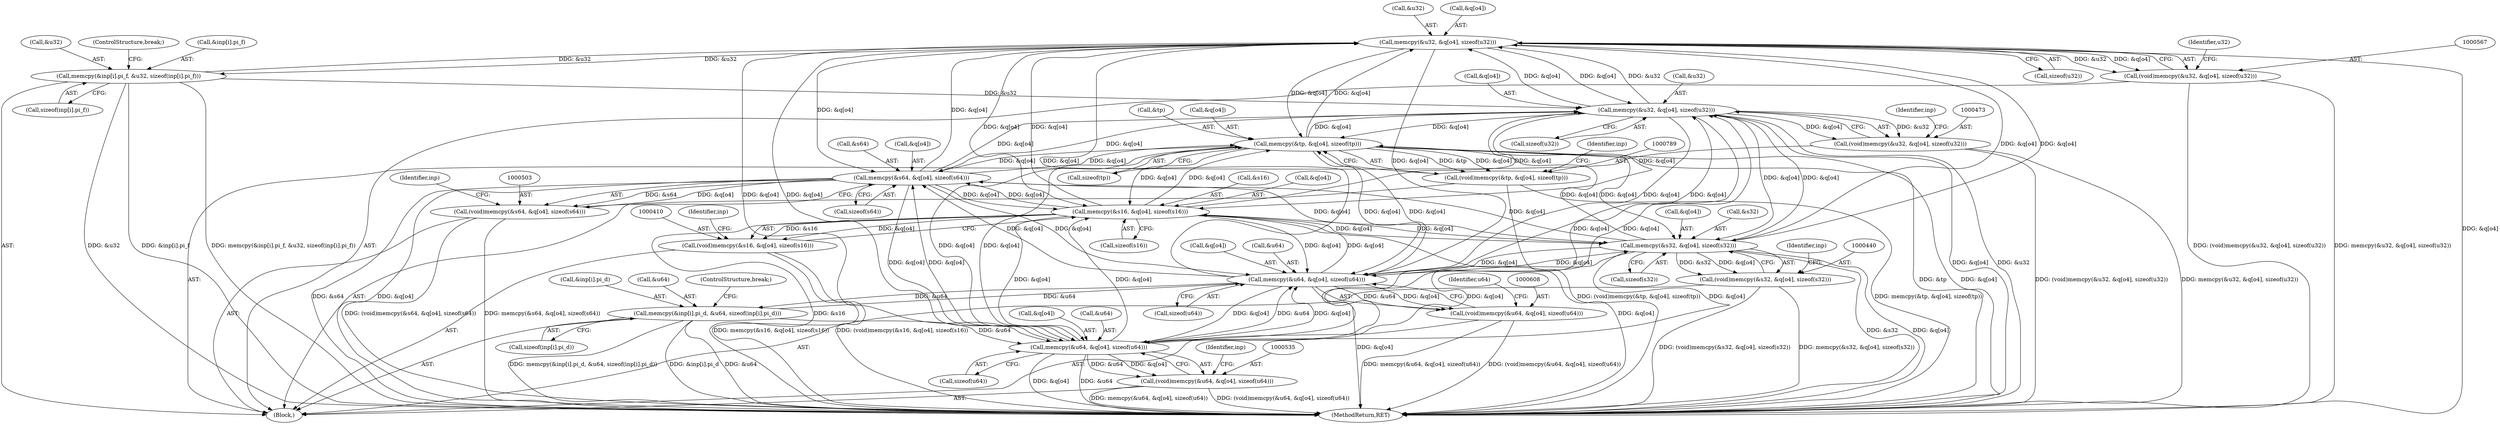 digraph "0_file_1aec04dbf8a24b8a6ba64c4f74efa0628e36db0b@API" {
"1000568" [label="(Call,memcpy(&u32, &q[o4], sizeof(u32)))"];
"1000581" [label="(Call,memcpy(&inp[i].pi_f, &u32, sizeof(inp[i].pi_f)))"];
"1000568" [label="(Call,memcpy(&u32, &q[o4], sizeof(u32)))"];
"1000474" [label="(Call,memcpy(&u32, &q[o4], sizeof(u32)))"];
"1000790" [label="(Call,memcpy(&tp, &q[o4], sizeof(tp)))"];
"1000504" [label="(Call,memcpy(&s64, &q[o4], sizeof(s64)))"];
"1000411" [label="(Call,memcpy(&s16, &q[o4], sizeof(s16)))"];
"1000536" [label="(Call,memcpy(&u64, &q[o4], sizeof(u64)))"];
"1000624" [label="(Call,memcpy(&inp[i].pi_d, &u64, sizeof(inp[i].pi_d)))"];
"1000609" [label="(Call,memcpy(&u64, &q[o4], sizeof(u64)))"];
"1000441" [label="(Call,memcpy(&s32, &q[o4], sizeof(s32)))"];
"1000409" [label="(Call,(void)memcpy(&s16, &q[o4], sizeof(s16)))"];
"1000439" [label="(Call,(void)memcpy(&s32, &q[o4], sizeof(s32)))"];
"1000472" [label="(Call,(void)memcpy(&u32, &q[o4], sizeof(u32)))"];
"1000502" [label="(Call,(void)memcpy(&s64, &q[o4], sizeof(s64)))"];
"1000534" [label="(Call,(void)memcpy(&u64, &q[o4], sizeof(u64)))"];
"1000566" [label="(Call,(void)memcpy(&u32, &q[o4], sizeof(u32)))"];
"1000607" [label="(Call,(void)memcpy(&u64, &q[o4], sizeof(u64)))"];
"1000788" [label="(Call,(void)memcpy(&tp, &q[o4], sizeof(tp)))"];
"1000841" [label="(MethodReturn,RET)"];
"1000543" [label="(Call,sizeof(u64))"];
"1000439" [label="(Call,(void)memcpy(&s32, &q[o4], sizeof(s32)))"];
"1000539" [label="(Call,&q[o4])"];
"1000504" [label="(Call,memcpy(&s64, &q[o4], sizeof(s64)))"];
"1000448" [label="(Call,sizeof(s32))"];
"1000442" [label="(Call,&s32)"];
"1000590" [label="(Call,sizeof(inp[i].pi_f))"];
"1000581" [label="(Call,memcpy(&inp[i].pi_f, &u32, sizeof(inp[i].pi_f)))"];
"1000537" [label="(Call,&u64)"];
"1000797" [label="(Call,sizeof(tp))"];
"1000612" [label="(Call,&q[o4])"];
"1000444" [label="(Call,&q[o4])"];
"1000453" [label="(Identifier,inp)"];
"1000414" [label="(Call,&q[o4])"];
"1000534" [label="(Call,(void)memcpy(&u64, &q[o4], sizeof(u64)))"];
"1000475" [label="(Call,&u32)"];
"1000790" [label="(Call,memcpy(&tp, &q[o4], sizeof(tp)))"];
"1000481" [label="(Call,sizeof(u32))"];
"1000409" [label="(Call,(void)memcpy(&s16, &q[o4], sizeof(s16)))"];
"1000412" [label="(Call,&s16)"];
"1000639" [label="(ControlStructure,break;)"];
"1000609" [label="(Call,memcpy(&u64, &q[o4], sizeof(u64)))"];
"1000625" [label="(Call,&inp[i].pi_d)"];
"1000472" [label="(Call,(void)memcpy(&u32, &q[o4], sizeof(u32)))"];
"1000516" [label="(Identifier,inp)"];
"1000486" [label="(Identifier,inp)"];
"1000616" [label="(Call,sizeof(u64))"];
"1000505" [label="(Call,&s64)"];
"1000536" [label="(Call,memcpy(&u64, &q[o4], sizeof(u64)))"];
"1000441" [label="(Call,memcpy(&s32, &q[o4], sizeof(s32)))"];
"1000395" [label="(Block,)"];
"1000507" [label="(Call,&q[o4])"];
"1000610" [label="(Call,&u64)"];
"1000477" [label="(Call,&q[o4])"];
"1000791" [label="(Call,&tp)"];
"1000423" [label="(Identifier,inp)"];
"1000588" [label="(Call,&u32)"];
"1000607" [label="(Call,(void)memcpy(&u64, &q[o4], sizeof(u64)))"];
"1000502" [label="(Call,(void)memcpy(&s64, &q[o4], sizeof(s64)))"];
"1000411" [label="(Call,memcpy(&s16, &q[o4], sizeof(s16)))"];
"1000596" [label="(ControlStructure,break;)"];
"1000511" [label="(Call,sizeof(s64))"];
"1000548" [label="(Identifier,inp)"];
"1000474" [label="(Call,memcpy(&u32, &q[o4], sizeof(u32)))"];
"1000578" [label="(Identifier,u32)"];
"1000619" [label="(Identifier,u64)"];
"1000788" [label="(Call,(void)memcpy(&tp, &q[o4], sizeof(tp)))"];
"1000802" [label="(Identifier,inp)"];
"1000582" [label="(Call,&inp[i].pi_f)"];
"1000566" [label="(Call,(void)memcpy(&u32, &q[o4], sizeof(u32)))"];
"1000575" [label="(Call,sizeof(u32))"];
"1000569" [label="(Call,&u32)"];
"1000624" [label="(Call,memcpy(&inp[i].pi_d, &u64, sizeof(inp[i].pi_d)))"];
"1000633" [label="(Call,sizeof(inp[i].pi_d))"];
"1000418" [label="(Call,sizeof(s16))"];
"1000571" [label="(Call,&q[o4])"];
"1000793" [label="(Call,&q[o4])"];
"1000631" [label="(Call,&u64)"];
"1000568" [label="(Call,memcpy(&u32, &q[o4], sizeof(u32)))"];
"1000568" -> "1000566"  [label="AST: "];
"1000568" -> "1000575"  [label="CFG: "];
"1000569" -> "1000568"  [label="AST: "];
"1000571" -> "1000568"  [label="AST: "];
"1000575" -> "1000568"  [label="AST: "];
"1000566" -> "1000568"  [label="CFG: "];
"1000568" -> "1000841"  [label="DDG: &q[o4]"];
"1000568" -> "1000411"  [label="DDG: &q[o4]"];
"1000568" -> "1000441"  [label="DDG: &q[o4]"];
"1000568" -> "1000474"  [label="DDG: &q[o4]"];
"1000568" -> "1000504"  [label="DDG: &q[o4]"];
"1000568" -> "1000536"  [label="DDG: &q[o4]"];
"1000568" -> "1000566"  [label="DDG: &u32"];
"1000568" -> "1000566"  [label="DDG: &q[o4]"];
"1000581" -> "1000568"  [label="DDG: &u32"];
"1000474" -> "1000568"  [label="DDG: &u32"];
"1000474" -> "1000568"  [label="DDG: &q[o4]"];
"1000790" -> "1000568"  [label="DDG: &q[o4]"];
"1000504" -> "1000568"  [label="DDG: &q[o4]"];
"1000411" -> "1000568"  [label="DDG: &q[o4]"];
"1000536" -> "1000568"  [label="DDG: &q[o4]"];
"1000609" -> "1000568"  [label="DDG: &q[o4]"];
"1000441" -> "1000568"  [label="DDG: &q[o4]"];
"1000568" -> "1000581"  [label="DDG: &u32"];
"1000568" -> "1000609"  [label="DDG: &q[o4]"];
"1000568" -> "1000790"  [label="DDG: &q[o4]"];
"1000581" -> "1000395"  [label="AST: "];
"1000581" -> "1000590"  [label="CFG: "];
"1000582" -> "1000581"  [label="AST: "];
"1000588" -> "1000581"  [label="AST: "];
"1000590" -> "1000581"  [label="AST: "];
"1000596" -> "1000581"  [label="CFG: "];
"1000581" -> "1000841"  [label="DDG: &u32"];
"1000581" -> "1000841"  [label="DDG: &inp[i].pi_f"];
"1000581" -> "1000841"  [label="DDG: memcpy(&inp[i].pi_f, &u32, sizeof(inp[i].pi_f))"];
"1000581" -> "1000474"  [label="DDG: &u32"];
"1000474" -> "1000472"  [label="AST: "];
"1000474" -> "1000481"  [label="CFG: "];
"1000475" -> "1000474"  [label="AST: "];
"1000477" -> "1000474"  [label="AST: "];
"1000481" -> "1000474"  [label="AST: "];
"1000472" -> "1000474"  [label="CFG: "];
"1000474" -> "1000841"  [label="DDG: &q[o4]"];
"1000474" -> "1000841"  [label="DDG: &u32"];
"1000474" -> "1000411"  [label="DDG: &q[o4]"];
"1000474" -> "1000441"  [label="DDG: &q[o4]"];
"1000474" -> "1000472"  [label="DDG: &u32"];
"1000474" -> "1000472"  [label="DDG: &q[o4]"];
"1000790" -> "1000474"  [label="DDG: &q[o4]"];
"1000504" -> "1000474"  [label="DDG: &q[o4]"];
"1000411" -> "1000474"  [label="DDG: &q[o4]"];
"1000536" -> "1000474"  [label="DDG: &q[o4]"];
"1000609" -> "1000474"  [label="DDG: &q[o4]"];
"1000441" -> "1000474"  [label="DDG: &q[o4]"];
"1000474" -> "1000504"  [label="DDG: &q[o4]"];
"1000474" -> "1000536"  [label="DDG: &q[o4]"];
"1000474" -> "1000609"  [label="DDG: &q[o4]"];
"1000474" -> "1000790"  [label="DDG: &q[o4]"];
"1000790" -> "1000788"  [label="AST: "];
"1000790" -> "1000797"  [label="CFG: "];
"1000791" -> "1000790"  [label="AST: "];
"1000793" -> "1000790"  [label="AST: "];
"1000797" -> "1000790"  [label="AST: "];
"1000788" -> "1000790"  [label="CFG: "];
"1000790" -> "1000841"  [label="DDG: &tp"];
"1000790" -> "1000841"  [label="DDG: &q[o4]"];
"1000790" -> "1000411"  [label="DDG: &q[o4]"];
"1000790" -> "1000441"  [label="DDG: &q[o4]"];
"1000790" -> "1000504"  [label="DDG: &q[o4]"];
"1000790" -> "1000536"  [label="DDG: &q[o4]"];
"1000790" -> "1000609"  [label="DDG: &q[o4]"];
"1000790" -> "1000788"  [label="DDG: &tp"];
"1000790" -> "1000788"  [label="DDG: &q[o4]"];
"1000504" -> "1000790"  [label="DDG: &q[o4]"];
"1000411" -> "1000790"  [label="DDG: &q[o4]"];
"1000536" -> "1000790"  [label="DDG: &q[o4]"];
"1000609" -> "1000790"  [label="DDG: &q[o4]"];
"1000441" -> "1000790"  [label="DDG: &q[o4]"];
"1000504" -> "1000502"  [label="AST: "];
"1000504" -> "1000511"  [label="CFG: "];
"1000505" -> "1000504"  [label="AST: "];
"1000507" -> "1000504"  [label="AST: "];
"1000511" -> "1000504"  [label="AST: "];
"1000502" -> "1000504"  [label="CFG: "];
"1000504" -> "1000841"  [label="DDG: &q[o4]"];
"1000504" -> "1000841"  [label="DDG: &s64"];
"1000504" -> "1000411"  [label="DDG: &q[o4]"];
"1000504" -> "1000441"  [label="DDG: &q[o4]"];
"1000504" -> "1000502"  [label="DDG: &s64"];
"1000504" -> "1000502"  [label="DDG: &q[o4]"];
"1000411" -> "1000504"  [label="DDG: &q[o4]"];
"1000536" -> "1000504"  [label="DDG: &q[o4]"];
"1000609" -> "1000504"  [label="DDG: &q[o4]"];
"1000441" -> "1000504"  [label="DDG: &q[o4]"];
"1000504" -> "1000536"  [label="DDG: &q[o4]"];
"1000504" -> "1000609"  [label="DDG: &q[o4]"];
"1000411" -> "1000409"  [label="AST: "];
"1000411" -> "1000418"  [label="CFG: "];
"1000412" -> "1000411"  [label="AST: "];
"1000414" -> "1000411"  [label="AST: "];
"1000418" -> "1000411"  [label="AST: "];
"1000409" -> "1000411"  [label="CFG: "];
"1000411" -> "1000841"  [label="DDG: &s16"];
"1000411" -> "1000841"  [label="DDG: &q[o4]"];
"1000411" -> "1000409"  [label="DDG: &s16"];
"1000411" -> "1000409"  [label="DDG: &q[o4]"];
"1000536" -> "1000411"  [label="DDG: &q[o4]"];
"1000609" -> "1000411"  [label="DDG: &q[o4]"];
"1000441" -> "1000411"  [label="DDG: &q[o4]"];
"1000411" -> "1000441"  [label="DDG: &q[o4]"];
"1000411" -> "1000536"  [label="DDG: &q[o4]"];
"1000411" -> "1000609"  [label="DDG: &q[o4]"];
"1000536" -> "1000534"  [label="AST: "];
"1000536" -> "1000543"  [label="CFG: "];
"1000537" -> "1000536"  [label="AST: "];
"1000539" -> "1000536"  [label="AST: "];
"1000543" -> "1000536"  [label="AST: "];
"1000534" -> "1000536"  [label="CFG: "];
"1000536" -> "1000841"  [label="DDG: &q[o4]"];
"1000536" -> "1000841"  [label="DDG: &u64"];
"1000536" -> "1000441"  [label="DDG: &q[o4]"];
"1000536" -> "1000534"  [label="DDG: &u64"];
"1000536" -> "1000534"  [label="DDG: &q[o4]"];
"1000624" -> "1000536"  [label="DDG: &u64"];
"1000609" -> "1000536"  [label="DDG: &q[o4]"];
"1000441" -> "1000536"  [label="DDG: &q[o4]"];
"1000536" -> "1000609"  [label="DDG: &u64"];
"1000536" -> "1000609"  [label="DDG: &q[o4]"];
"1000624" -> "1000395"  [label="AST: "];
"1000624" -> "1000633"  [label="CFG: "];
"1000625" -> "1000624"  [label="AST: "];
"1000631" -> "1000624"  [label="AST: "];
"1000633" -> "1000624"  [label="AST: "];
"1000639" -> "1000624"  [label="CFG: "];
"1000624" -> "1000841"  [label="DDG: &u64"];
"1000624" -> "1000841"  [label="DDG: memcpy(&inp[i].pi_d, &u64, sizeof(inp[i].pi_d))"];
"1000624" -> "1000841"  [label="DDG: &inp[i].pi_d"];
"1000624" -> "1000609"  [label="DDG: &u64"];
"1000609" -> "1000624"  [label="DDG: &u64"];
"1000609" -> "1000607"  [label="AST: "];
"1000609" -> "1000616"  [label="CFG: "];
"1000610" -> "1000609"  [label="AST: "];
"1000612" -> "1000609"  [label="AST: "];
"1000616" -> "1000609"  [label="AST: "];
"1000607" -> "1000609"  [label="CFG: "];
"1000609" -> "1000841"  [label="DDG: &q[o4]"];
"1000609" -> "1000441"  [label="DDG: &q[o4]"];
"1000609" -> "1000607"  [label="DDG: &u64"];
"1000609" -> "1000607"  [label="DDG: &q[o4]"];
"1000441" -> "1000609"  [label="DDG: &q[o4]"];
"1000441" -> "1000439"  [label="AST: "];
"1000441" -> "1000448"  [label="CFG: "];
"1000442" -> "1000441"  [label="AST: "];
"1000444" -> "1000441"  [label="AST: "];
"1000448" -> "1000441"  [label="AST: "];
"1000439" -> "1000441"  [label="CFG: "];
"1000441" -> "1000841"  [label="DDG: &s32"];
"1000441" -> "1000841"  [label="DDG: &q[o4]"];
"1000441" -> "1000439"  [label="DDG: &s32"];
"1000441" -> "1000439"  [label="DDG: &q[o4]"];
"1000409" -> "1000395"  [label="AST: "];
"1000410" -> "1000409"  [label="AST: "];
"1000423" -> "1000409"  [label="CFG: "];
"1000409" -> "1000841"  [label="DDG: memcpy(&s16, &q[o4], sizeof(s16))"];
"1000409" -> "1000841"  [label="DDG: (void)memcpy(&s16, &q[o4], sizeof(s16))"];
"1000439" -> "1000395"  [label="AST: "];
"1000440" -> "1000439"  [label="AST: "];
"1000453" -> "1000439"  [label="CFG: "];
"1000439" -> "1000841"  [label="DDG: memcpy(&s32, &q[o4], sizeof(s32))"];
"1000439" -> "1000841"  [label="DDG: (void)memcpy(&s32, &q[o4], sizeof(s32))"];
"1000472" -> "1000395"  [label="AST: "];
"1000473" -> "1000472"  [label="AST: "];
"1000486" -> "1000472"  [label="CFG: "];
"1000472" -> "1000841"  [label="DDG: (void)memcpy(&u32, &q[o4], sizeof(u32))"];
"1000472" -> "1000841"  [label="DDG: memcpy(&u32, &q[o4], sizeof(u32))"];
"1000502" -> "1000395"  [label="AST: "];
"1000503" -> "1000502"  [label="AST: "];
"1000516" -> "1000502"  [label="CFG: "];
"1000502" -> "1000841"  [label="DDG: (void)memcpy(&s64, &q[o4], sizeof(s64))"];
"1000502" -> "1000841"  [label="DDG: memcpy(&s64, &q[o4], sizeof(s64))"];
"1000534" -> "1000395"  [label="AST: "];
"1000535" -> "1000534"  [label="AST: "];
"1000548" -> "1000534"  [label="CFG: "];
"1000534" -> "1000841"  [label="DDG: memcpy(&u64, &q[o4], sizeof(u64))"];
"1000534" -> "1000841"  [label="DDG: (void)memcpy(&u64, &q[o4], sizeof(u64))"];
"1000566" -> "1000395"  [label="AST: "];
"1000567" -> "1000566"  [label="AST: "];
"1000578" -> "1000566"  [label="CFG: "];
"1000566" -> "1000841"  [label="DDG: memcpy(&u32, &q[o4], sizeof(u32))"];
"1000566" -> "1000841"  [label="DDG: (void)memcpy(&u32, &q[o4], sizeof(u32))"];
"1000607" -> "1000395"  [label="AST: "];
"1000608" -> "1000607"  [label="AST: "];
"1000619" -> "1000607"  [label="CFG: "];
"1000607" -> "1000841"  [label="DDG: (void)memcpy(&u64, &q[o4], sizeof(u64))"];
"1000607" -> "1000841"  [label="DDG: memcpy(&u64, &q[o4], sizeof(u64))"];
"1000788" -> "1000395"  [label="AST: "];
"1000789" -> "1000788"  [label="AST: "];
"1000802" -> "1000788"  [label="CFG: "];
"1000788" -> "1000841"  [label="DDG: (void)memcpy(&tp, &q[o4], sizeof(tp))"];
"1000788" -> "1000841"  [label="DDG: memcpy(&tp, &q[o4], sizeof(tp))"];
}
